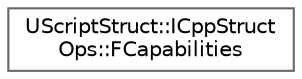 digraph "Graphical Class Hierarchy"
{
 // INTERACTIVE_SVG=YES
 // LATEX_PDF_SIZE
  bgcolor="transparent";
  edge [fontname=Helvetica,fontsize=10,labelfontname=Helvetica,labelfontsize=10];
  node [fontname=Helvetica,fontsize=10,shape=box,height=0.2,width=0.4];
  rankdir="LR";
  Node0 [id="Node000000",label="UScriptStruct::ICppStruct\lOps::FCapabilities",height=0.2,width=0.4,color="grey40", fillcolor="white", style="filled",URL="$dd/d7b/structUScriptStruct_1_1ICppStructOps_1_1FCapabilities.html",tooltip="Filled by implementation classes to report their capabilities."];
}
